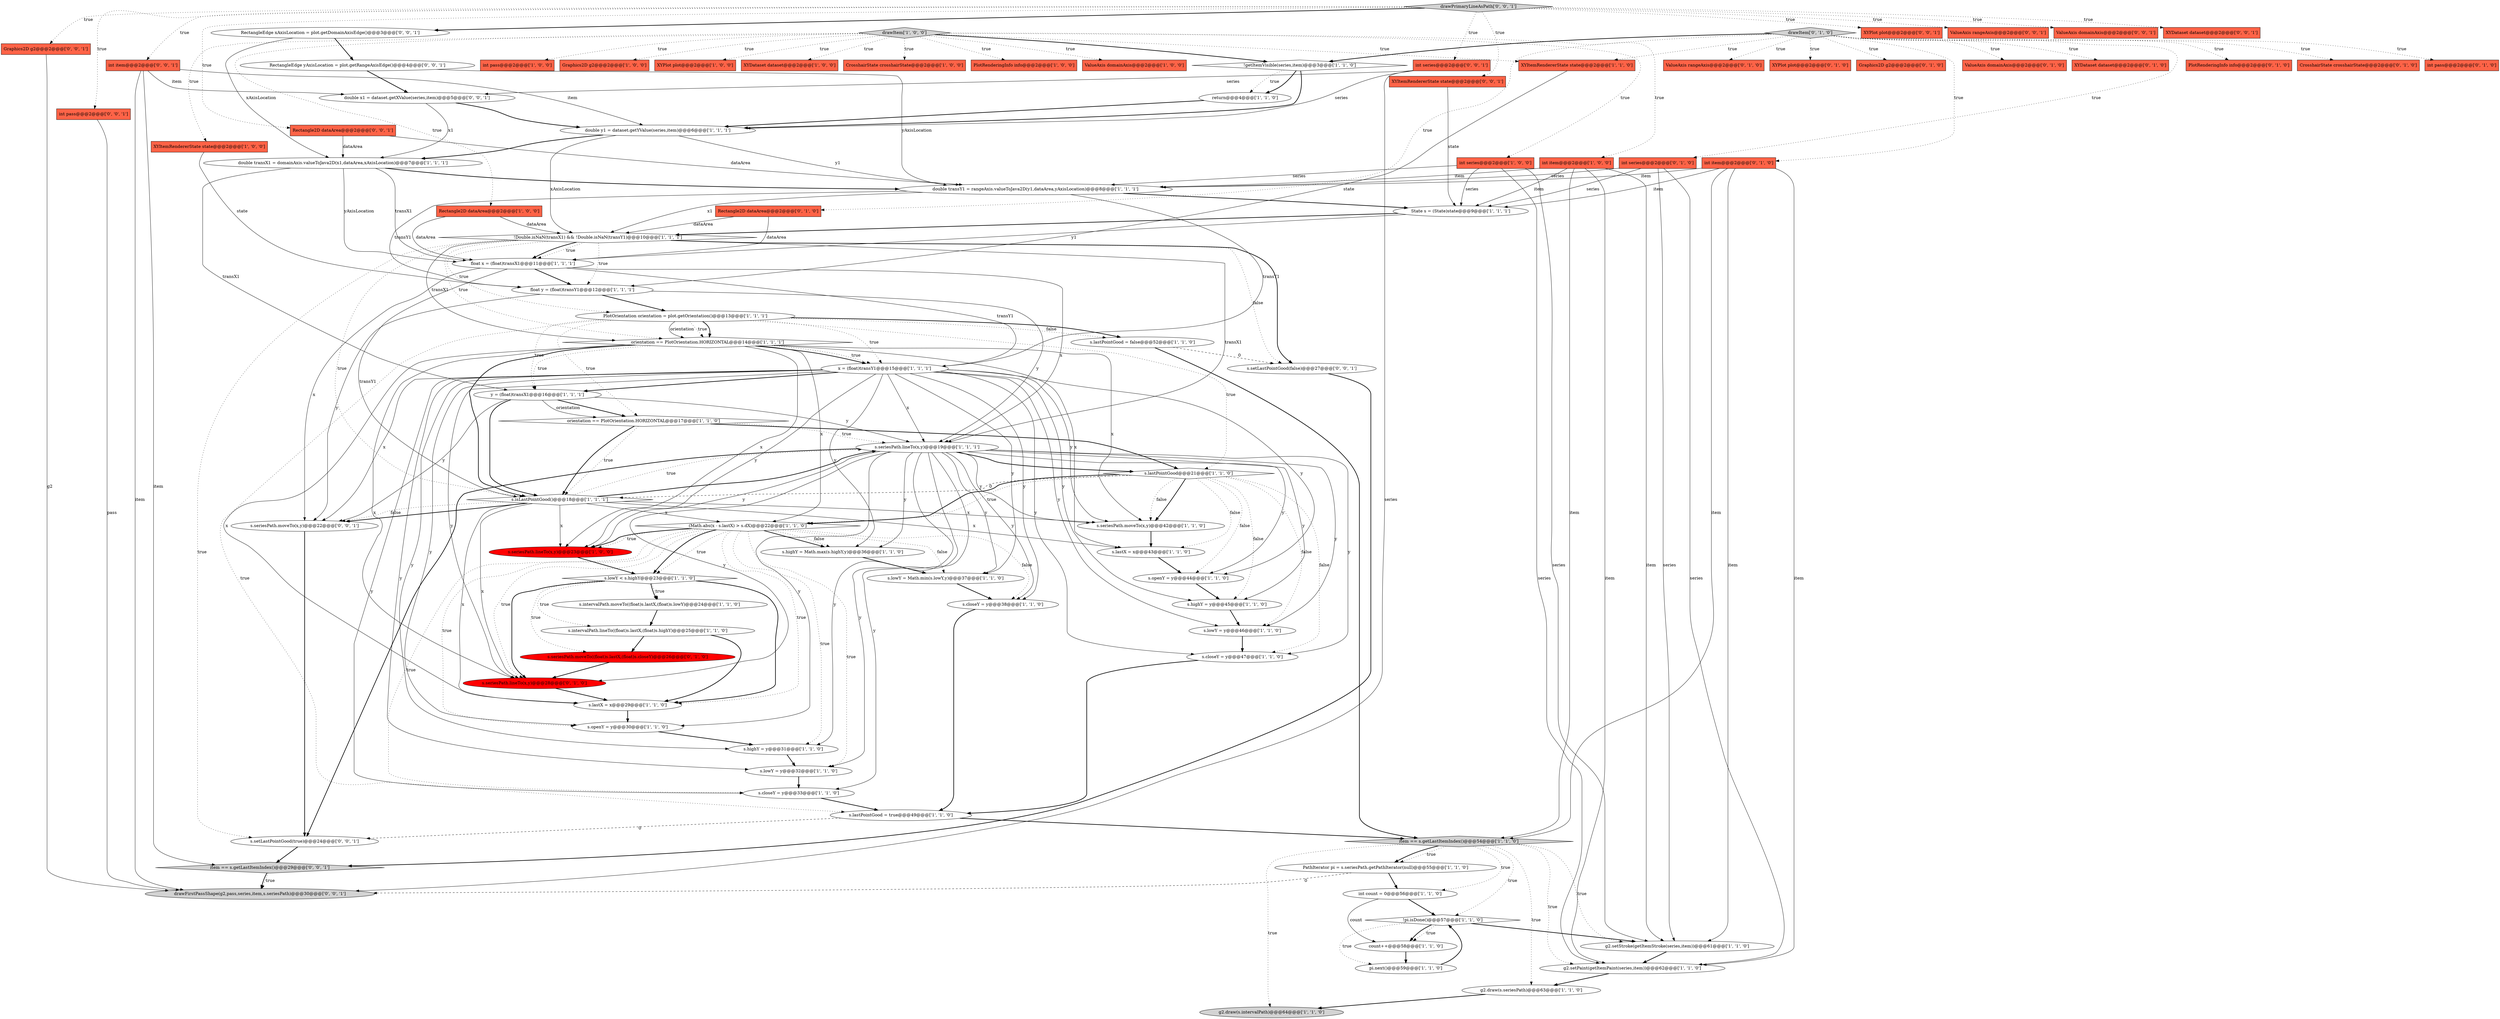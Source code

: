 digraph {
15 [style = filled, label = "PlotRenderingInfo info@@@2@@@['1', '0', '0']", fillcolor = tomato, shape = box image = "AAA0AAABBB1BBB"];
68 [style = filled, label = "PlotRenderingInfo info@@@2@@@['0', '1', '0']", fillcolor = tomato, shape = box image = "AAA0AAABBB2BBB"];
25 [style = filled, label = "s.lowY < s.highY@@@23@@@['1', '1', '0']", fillcolor = white, shape = diamond image = "AAA0AAABBB1BBB"];
83 [style = filled, label = "Graphics2D g2@@@2@@@['0', '0', '1']", fillcolor = tomato, shape = box image = "AAA0AAABBB3BBB"];
38 [style = filled, label = "ValueAxis domainAxis@@@2@@@['1', '0', '0']", fillcolor = tomato, shape = box image = "AAA0AAABBB1BBB"];
84 [style = filled, label = "XYPlot plot@@@2@@@['0', '0', '1']", fillcolor = tomato, shape = box image = "AAA0AAABBB3BBB"];
60 [style = filled, label = "XYItemRendererState state@@@2@@@['1', '1', '0']", fillcolor = tomato, shape = box image = "AAA0AAABBB1BBB"];
81 [style = filled, label = "ValueAxis rangeAxis@@@2@@@['0', '0', '1']", fillcolor = tomato, shape = box image = "AAA0AAABBB3BBB"];
22 [style = filled, label = "x = (float)transY1@@@15@@@['1', '1', '1']", fillcolor = white, shape = ellipse image = "AAA0AAABBB1BBB"];
1 [style = filled, label = "y = (float)transX1@@@16@@@['1', '1', '1']", fillcolor = white, shape = ellipse image = "AAA0AAABBB1BBB"];
73 [style = filled, label = "CrosshairState crosshairState@@@2@@@['0', '1', '0']", fillcolor = tomato, shape = box image = "AAA0AAABBB2BBB"];
49 [style = filled, label = "s.openY = y@@@30@@@['1', '1', '0']", fillcolor = white, shape = ellipse image = "AAA0AAABBB1BBB"];
6 [style = filled, label = "s.closeY = y@@@47@@@['1', '1', '0']", fillcolor = white, shape = ellipse image = "AAA0AAABBB1BBB"];
21 [style = filled, label = "s.isLastPointGood()@@@18@@@['1', '1', '1']", fillcolor = white, shape = diamond image = "AAA0AAABBB1BBB"];
9 [style = filled, label = "s.highY = Math.max(s.highY,y)@@@36@@@['1', '1', '0']", fillcolor = white, shape = ellipse image = "AAA0AAABBB1BBB"];
32 [style = filled, label = "orientation == PlotOrientation.HORIZONTAL@@@14@@@['1', '1', '1']", fillcolor = white, shape = diamond image = "AAA0AAABBB1BBB"];
51 [style = filled, label = "g2.draw(s.seriesPath)@@@63@@@['1', '1', '0']", fillcolor = white, shape = ellipse image = "AAA0AAABBB1BBB"];
8 [style = filled, label = "double transX1 = domainAxis.valueToJava2D(x1,dataArea,xAxisLocation)@@@7@@@['1', '1', '1']", fillcolor = white, shape = ellipse image = "AAA0AAABBB1BBB"];
57 [style = filled, label = "s.lastPointGood = false@@@52@@@['1', '1', '0']", fillcolor = white, shape = ellipse image = "AAA0AAABBB1BBB"];
93 [style = filled, label = "item == s.getLastItemIndex()@@@29@@@['0', '0', '1']", fillcolor = lightgray, shape = diamond image = "AAA0AAABBB3BBB"];
7 [style = filled, label = "s.closeY = y@@@38@@@['1', '1', '0']", fillcolor = white, shape = ellipse image = "AAA0AAABBB1BBB"];
43 [style = filled, label = "return@@@4@@@['1', '1', '0']", fillcolor = white, shape = ellipse image = "AAA0AAABBB1BBB"];
55 [style = filled, label = "s.lastPointGood = true@@@49@@@['1', '1', '0']", fillcolor = white, shape = ellipse image = "AAA0AAABBB1BBB"];
53 [style = filled, label = "s.lastPointGood@@@21@@@['1', '1', '0']", fillcolor = white, shape = diamond image = "AAA0AAABBB1BBB"];
44 [style = filled, label = "drawItem['1', '0', '0']", fillcolor = lightgray, shape = diamond image = "AAA0AAABBB1BBB"];
17 [style = filled, label = "!getItemVisible(series,item)@@@3@@@['1', '1', '0']", fillcolor = white, shape = diamond image = "AAA0AAABBB1BBB"];
66 [style = filled, label = "int pass@@@2@@@['0', '1', '0']", fillcolor = tomato, shape = box image = "AAA0AAABBB2BBB"];
33 [style = filled, label = "orientation == PlotOrientation.HORIZONTAL@@@17@@@['1', '1', '0']", fillcolor = white, shape = diamond image = "AAA0AAABBB1BBB"];
63 [style = filled, label = "ValueAxis rangeAxis@@@2@@@['0', '1', '0']", fillcolor = tomato, shape = box image = "AAA0AAABBB2BBB"];
62 [style = filled, label = "XYPlot plot@@@2@@@['0', '1', '0']", fillcolor = tomato, shape = box image = "AAA0AAABBB2BBB"];
4 [style = filled, label = "!pi.isDone()@@@57@@@['1', '1', '0']", fillcolor = white, shape = diamond image = "AAA0AAABBB1BBB"];
48 [style = filled, label = "!Double.isNaN(transX1) && !Double.isNaN(transY1)@@@10@@@['1', '1', '1']", fillcolor = white, shape = diamond image = "AAA0AAABBB1BBB"];
90 [style = filled, label = "drawPrimaryLineAsPath['0', '0', '1']", fillcolor = lightgray, shape = diamond image = "AAA0AAABBB3BBB"];
19 [style = filled, label = "double transY1 = rangeAxis.valueToJava2D(y1,dataArea,yAxisLocation)@@@8@@@['1', '1', '1']", fillcolor = white, shape = ellipse image = "AAA0AAABBB1BBB"];
14 [style = filled, label = "s.seriesPath.lineTo(x,y)@@@19@@@['1', '1', '1']", fillcolor = white, shape = ellipse image = "AAA0AAABBB1BBB"];
79 [style = filled, label = "RectangleEdge xAxisLocation = plot.getDomainAxisEdge()@@@3@@@['0', '0', '1']", fillcolor = white, shape = ellipse image = "AAA0AAABBB3BBB"];
3 [style = filled, label = "s.lowY = Math.min(s.lowY,y)@@@37@@@['1', '1', '0']", fillcolor = white, shape = ellipse image = "AAA0AAABBB1BBB"];
31 [style = filled, label = "double y1 = dataset.getYValue(series,item)@@@6@@@['1', '1', '1']", fillcolor = white, shape = ellipse image = "AAA0AAABBB1BBB"];
37 [style = filled, label = "g2.draw(s.intervalPath)@@@64@@@['1', '1', '0']", fillcolor = lightgray, shape = ellipse image = "AAA0AAABBB1BBB"];
88 [style = filled, label = "int item@@@2@@@['0', '0', '1']", fillcolor = tomato, shape = box image = "AAA0AAABBB3BBB"];
89 [style = filled, label = "s.seriesPath.moveTo(x,y)@@@22@@@['0', '0', '1']", fillcolor = white, shape = ellipse image = "AAA0AAABBB3BBB"];
27 [style = filled, label = "s.closeY = y@@@33@@@['1', '1', '0']", fillcolor = white, shape = ellipse image = "AAA0AAABBB1BBB"];
11 [style = filled, label = "g2.setStroke(getItemStroke(series,item))@@@61@@@['1', '1', '0']", fillcolor = white, shape = ellipse image = "AAA0AAABBB1BBB"];
76 [style = filled, label = "ValueAxis domainAxis@@@2@@@['0', '0', '1']", fillcolor = tomato, shape = box image = "AAA0AAABBB3BBB"];
78 [style = filled, label = "RectangleEdge yAxisLocation = plot.getRangeAxisEdge()@@@4@@@['0', '0', '1']", fillcolor = white, shape = ellipse image = "AAA0AAABBB3BBB"];
72 [style = filled, label = "int item@@@2@@@['0', '1', '0']", fillcolor = tomato, shape = box image = "AAA0AAABBB2BBB"];
70 [style = filled, label = "s.seriesPath.moveTo((float)s.lastX,(float)s.closeY)@@@26@@@['0', '1', '0']", fillcolor = red, shape = ellipse image = "AAA1AAABBB2BBB"];
75 [style = filled, label = "int series@@@2@@@['0', '0', '1']", fillcolor = tomato, shape = box image = "AAA0AAABBB3BBB"];
34 [style = filled, label = "int pass@@@2@@@['1', '0', '0']", fillcolor = tomato, shape = box image = "AAA0AAABBB1BBB"];
29 [style = filled, label = "int series@@@2@@@['1', '0', '0']", fillcolor = tomato, shape = box image = "AAA0AAABBB1BBB"];
65 [style = filled, label = "Graphics2D g2@@@2@@@['0', '1', '0']", fillcolor = tomato, shape = box image = "AAA0AAABBB2BBB"];
77 [style = filled, label = "drawFirstPassShape(g2,pass,series,item,s.seriesPath)@@@30@@@['0', '0', '1']", fillcolor = lightgray, shape = ellipse image = "AAA0AAABBB3BBB"];
71 [style = filled, label = "ValueAxis domainAxis@@@2@@@['0', '1', '0']", fillcolor = tomato, shape = box image = "AAA0AAABBB2BBB"];
2 [style = filled, label = "PathIterator pi = s.seriesPath.getPathIterator(null)@@@55@@@['1', '1', '0']", fillcolor = white, shape = ellipse image = "AAA0AAABBB1BBB"];
30 [style = filled, label = "g2.setPaint(getItemPaint(series,item))@@@62@@@['1', '1', '0']", fillcolor = white, shape = ellipse image = "AAA0AAABBB1BBB"];
13 [style = filled, label = "count++@@@58@@@['1', '1', '0']", fillcolor = white, shape = ellipse image = "AAA0AAABBB1BBB"];
67 [style = filled, label = "Rectangle2D dataArea@@@2@@@['0', '1', '0']", fillcolor = tomato, shape = box image = "AAA0AAABBB2BBB"];
85 [style = filled, label = "XYItemRendererState state@@@2@@@['0', '0', '1']", fillcolor = tomato, shape = box image = "AAA0AAABBB3BBB"];
23 [style = filled, label = "Rectangle2D dataArea@@@2@@@['1', '0', '0']", fillcolor = tomato, shape = box image = "AAA0AAABBB1BBB"];
74 [style = filled, label = "XYDataset dataset@@@2@@@['0', '1', '0']", fillcolor = tomato, shape = box image = "AAA0AAABBB2BBB"];
16 [style = filled, label = "PlotOrientation orientation = plot.getOrientation()@@@13@@@['1', '1', '1']", fillcolor = white, shape = ellipse image = "AAA0AAABBB1BBB"];
39 [style = filled, label = "s.lastX = x@@@43@@@['1', '1', '0']", fillcolor = white, shape = ellipse image = "AAA0AAABBB1BBB"];
18 [style = filled, label = "Graphics2D g2@@@2@@@['1', '0', '0']", fillcolor = tomato, shape = box image = "AAA0AAABBB1BBB"];
50 [style = filled, label = "s.highY = y@@@31@@@['1', '1', '0']", fillcolor = white, shape = ellipse image = "AAA0AAABBB1BBB"];
36 [style = filled, label = "s.seriesPath.moveTo(x,y)@@@42@@@['1', '1', '0']", fillcolor = white, shape = ellipse image = "AAA0AAABBB1BBB"];
56 [style = filled, label = "s.highY = y@@@45@@@['1', '1', '0']", fillcolor = white, shape = ellipse image = "AAA0AAABBB1BBB"];
46 [style = filled, label = "XYItemRendererState state@@@2@@@['1', '0', '0']", fillcolor = tomato, shape = box image = "AAA0AAABBB1BBB"];
86 [style = filled, label = "s.setLastPointGood(true)@@@24@@@['0', '0', '1']", fillcolor = white, shape = ellipse image = "AAA0AAABBB3BBB"];
10 [style = filled, label = "State s = (State)state@@@9@@@['1', '1', '1']", fillcolor = white, shape = ellipse image = "AAA0AAABBB1BBB"];
40 [style = filled, label = "pi.next()@@@59@@@['1', '1', '0']", fillcolor = white, shape = ellipse image = "AAA0AAABBB1BBB"];
24 [style = filled, label = "int count = 0@@@56@@@['1', '1', '0']", fillcolor = white, shape = ellipse image = "AAA0AAABBB1BBB"];
64 [style = filled, label = "drawItem['0', '1', '0']", fillcolor = lightgray, shape = diamond image = "AAA0AAABBB2BBB"];
91 [style = filled, label = "XYDataset dataset@@@2@@@['0', '0', '1']", fillcolor = tomato, shape = box image = "AAA0AAABBB3BBB"];
0 [style = filled, label = "XYPlot plot@@@2@@@['1', '0', '0']", fillcolor = tomato, shape = box image = "AAA0AAABBB1BBB"];
12 [style = filled, label = "XYDataset dataset@@@2@@@['1', '0', '0']", fillcolor = tomato, shape = box image = "AAA0AAABBB1BBB"];
61 [style = filled, label = "s.seriesPath.lineTo(x,y)@@@28@@@['0', '1', '0']", fillcolor = red, shape = ellipse image = "AAA1AAABBB2BBB"];
47 [style = filled, label = "float y = (float)transY1@@@12@@@['1', '1', '1']", fillcolor = white, shape = ellipse image = "AAA0AAABBB1BBB"];
45 [style = filled, label = "s.lowY = y@@@32@@@['1', '1', '0']", fillcolor = white, shape = ellipse image = "AAA0AAABBB1BBB"];
58 [style = filled, label = "s.intervalPath.lineTo((float)s.lastX,(float)s.highY)@@@25@@@['1', '1', '0']", fillcolor = white, shape = ellipse image = "AAA0AAABBB1BBB"];
80 [style = filled, label = "int pass@@@2@@@['0', '0', '1']", fillcolor = tomato, shape = box image = "AAA0AAABBB3BBB"];
5 [style = filled, label = "s.openY = y@@@44@@@['1', '1', '0']", fillcolor = white, shape = ellipse image = "AAA0AAABBB1BBB"];
20 [style = filled, label = "s.lowY = y@@@46@@@['1', '1', '0']", fillcolor = white, shape = ellipse image = "AAA0AAABBB1BBB"];
69 [style = filled, label = "int series@@@2@@@['0', '1', '0']", fillcolor = tomato, shape = box image = "AAA0AAABBB2BBB"];
92 [style = filled, label = "s.setLastPointGood(false)@@@27@@@['0', '0', '1']", fillcolor = white, shape = ellipse image = "AAA0AAABBB3BBB"];
82 [style = filled, label = "double x1 = dataset.getXValue(series,item)@@@5@@@['0', '0', '1']", fillcolor = white, shape = ellipse image = "AAA0AAABBB3BBB"];
54 [style = filled, label = "s.intervalPath.moveTo((float)s.lastX,(float)s.lowY)@@@24@@@['1', '1', '0']", fillcolor = white, shape = ellipse image = "AAA0AAABBB1BBB"];
87 [style = filled, label = "Rectangle2D dataArea@@@2@@@['0', '0', '1']", fillcolor = tomato, shape = box image = "AAA0AAABBB3BBB"];
41 [style = filled, label = "float x = (float)transX1@@@11@@@['1', '1', '1']", fillcolor = white, shape = ellipse image = "AAA0AAABBB1BBB"];
26 [style = filled, label = "s.lastX = x@@@29@@@['1', '1', '0']", fillcolor = white, shape = ellipse image = "AAA0AAABBB1BBB"];
28 [style = filled, label = "s.seriesPath.lineTo(x,y)@@@23@@@['1', '0', '0']", fillcolor = red, shape = ellipse image = "AAA1AAABBB1BBB"];
59 [style = filled, label = "(Math.abs(x - s.lastX) > s.dX)@@@22@@@['1', '1', '0']", fillcolor = white, shape = diamond image = "AAA0AAABBB1BBB"];
42 [style = filled, label = "int item@@@2@@@['1', '0', '0']", fillcolor = tomato, shape = box image = "AAA0AAABBB1BBB"];
35 [style = filled, label = "CrosshairState crosshairState@@@2@@@['1', '0', '0']", fillcolor = tomato, shape = box image = "AAA0AAABBB1BBB"];
52 [style = filled, label = "item == s.getLastItemIndex()@@@54@@@['1', '1', '0']", fillcolor = lightgray, shape = diamond image = "AAA0AAABBB1BBB"];
40->4 [style = bold, label=""];
32->22 [style = bold, label=""];
14->6 [style = solid, label="y"];
64->73 [style = dotted, label="true"];
16->57 [style = dotted, label="false"];
21->89 [style = dotted, label="false"];
8->1 [style = solid, label="transX1"];
59->9 [style = bold, label=""];
48->92 [style = dotted, label="false"];
45->27 [style = bold, label=""];
69->10 [style = solid, label="series"];
53->59 [style = dotted, label="true"];
52->37 [style = dotted, label="true"];
64->74 [style = dotted, label="true"];
90->91 [style = dotted, label="true"];
52->51 [style = dotted, label="true"];
33->14 [style = dotted, label="true"];
22->20 [style = solid, label="y"];
14->28 [style = solid, label="y"];
53->39 [style = dotted, label="false"];
44->12 [style = dotted, label="true"];
29->19 [style = solid, label="series"];
82->8 [style = solid, label="x1"];
75->82 [style = solid, label="series"];
42->30 [style = solid, label="item"];
21->39 [style = solid, label="x"];
1->33 [style = solid, label="orientation"];
88->82 [style = solid, label="item"];
14->86 [style = bold, label=""];
53->36 [style = bold, label=""];
32->36 [style = solid, label="x"];
72->11 [style = solid, label="item"];
1->33 [style = bold, label=""];
44->34 [style = dotted, label="true"];
1->21 [style = bold, label=""];
59->7 [style = dotted, label="false"];
90->87 [style = dotted, label="true"];
69->11 [style = solid, label="series"];
23->48 [style = solid, label="dataArea"];
50->45 [style = bold, label=""];
22->89 [style = solid, label="x"];
28->25 [style = bold, label=""];
16->32 [style = dotted, label="true"];
52->30 [style = dotted, label="true"];
22->56 [style = solid, label="y"];
32->59 [style = solid, label="x"];
2->24 [style = bold, label=""];
32->61 [style = solid, label="x"];
14->56 [style = solid, label="y"];
22->7 [style = solid, label="y"];
90->75 [style = dotted, label="true"];
60->47 [style = solid, label="state"];
53->36 [style = dotted, label="false"];
48->14 [style = solid, label="transX1"];
64->60 [style = dotted, label="true"];
48->21 [style = dotted, label="true"];
64->65 [style = dotted, label="true"];
14->27 [style = solid, label="y"];
31->48 [style = solid, label="xAxisLocation"];
23->41 [style = solid, label="dataArea"];
22->6 [style = solid, label="y"];
61->26 [style = bold, label=""];
48->41 [style = bold, label=""];
59->61 [style = dotted, label="true"];
29->11 [style = solid, label="series"];
14->45 [style = solid, label="y"];
48->92 [style = bold, label=""];
21->89 [style = bold, label=""];
64->62 [style = dotted, label="true"];
22->36 [style = solid, label="y"];
19->47 [style = solid, label="transY1"];
44->46 [style = dotted, label="true"];
42->11 [style = solid, label="item"];
26->49 [style = bold, label=""];
19->48 [style = solid, label="x1"];
41->21 [style = solid, label="transY1"];
59->49 [style = dotted, label="true"];
10->48 [style = bold, label=""];
16->32 [style = bold, label=""];
13->40 [style = bold, label=""];
83->77 [style = solid, label="g2"];
58->70 [style = bold, label=""];
7->55 [style = bold, label=""];
72->10 [style = solid, label="item"];
25->54 [style = dotted, label="true"];
44->17 [style = bold, label=""];
90->83 [style = dotted, label="true"];
44->35 [style = dotted, label="true"];
16->33 [style = dotted, label="true"];
90->81 [style = dotted, label="true"];
54->58 [style = bold, label=""];
29->10 [style = solid, label="series"];
53->6 [style = dotted, label="false"];
44->15 [style = dotted, label="true"];
4->13 [style = dotted, label="true"];
41->22 [style = solid, label="transY1"];
24->13 [style = solid, label="count"];
48->47 [style = dotted, label="true"];
16->1 [style = dotted, label="true"];
44->42 [style = dotted, label="true"];
3->7 [style = bold, label=""];
52->2 [style = dotted, label="true"];
44->38 [style = dotted, label="true"];
64->71 [style = dotted, label="true"];
25->26 [style = bold, label=""];
44->18 [style = dotted, label="true"];
17->43 [style = dotted, label="true"];
75->31 [style = solid, label="series"];
78->19 [style = solid, label="yAxisLocation"];
16->32 [style = solid, label="orientation"];
44->23 [style = dotted, label="true"];
48->86 [style = dotted, label="true"];
10->41 [style = solid, label="y1"];
29->30 [style = solid, label="series"];
59->28 [style = bold, label=""];
47->89 [style = solid, label="y"];
90->79 [style = bold, label=""];
78->82 [style = bold, label=""];
42->52 [style = solid, label="item"];
92->93 [style = bold, label=""];
48->41 [style = dotted, label="true"];
85->10 [style = solid, label="state"];
47->16 [style = bold, label=""];
11->30 [style = bold, label=""];
8->41 [style = solid, label="yAxisLocation"];
44->29 [style = dotted, label="true"];
70->61 [style = bold, label=""];
8->41 [style = solid, label="transX1"];
14->20 [style = solid, label="y"];
93->77 [style = bold, label=""];
59->25 [style = bold, label=""];
69->19 [style = solid, label="series"];
64->17 [style = bold, label=""];
22->9 [style = solid, label="y"];
64->67 [style = dotted, label="true"];
21->61 [style = solid, label="x"];
16->55 [style = dotted, label="true"];
53->20 [style = dotted, label="false"];
48->16 [style = dotted, label="true"];
39->5 [style = bold, label=""];
2->77 [style = dashed, label="0"];
67->48 [style = solid, label="dataArea"];
14->50 [style = solid, label="y"];
67->41 [style = solid, label="dataArea"];
47->14 [style = solid, label="y"];
4->13 [style = bold, label=""];
89->86 [style = bold, label=""];
14->7 [style = solid, label="y"];
21->36 [style = solid, label="x"];
90->85 [style = dotted, label="true"];
19->10 [style = bold, label=""];
72->52 [style = solid, label="item"];
88->77 [style = solid, label="item"];
90->88 [style = dotted, label="true"];
36->39 [style = bold, label=""];
49->50 [style = bold, label=""];
44->0 [style = dotted, label="true"];
22->61 [style = solid, label="y"];
79->8 [style = solid, label="xAxisLocation"];
16->53 [style = dotted, label="true"];
59->27 [style = dotted, label="true"];
17->43 [style = bold, label=""];
6->55 [style = bold, label=""];
59->50 [style = dotted, label="true"];
93->77 [style = dotted, label="true"];
51->37 [style = bold, label=""];
33->21 [style = dotted, label="true"];
64->66 [style = dotted, label="true"];
27->55 [style = bold, label=""];
1->14 [style = solid, label="y"];
59->28 [style = dotted, label="true"];
46->47 [style = solid, label="state"];
14->61 [style = solid, label="y"];
88->31 [style = solid, label="item"];
48->32 [style = dotted, label="true"];
87->19 [style = solid, label="dataArea"];
21->59 [style = solid, label="x"];
9->3 [style = bold, label=""];
90->84 [style = dotted, label="true"];
59->9 [style = dotted, label="false"];
41->47 [style = bold, label=""];
22->1 [style = bold, label=""];
52->24 [style = dotted, label="true"];
58->26 [style = bold, label=""];
55->52 [style = bold, label=""];
22->50 [style = solid, label="y"];
14->3 [style = solid, label="y"];
59->25 [style = dotted, label="true"];
32->1 [style = dotted, label="true"];
31->8 [style = bold, label=""];
14->53 [style = bold, label=""];
48->32 [style = solid, label="transX1"];
25->54 [style = bold, label=""];
44->60 [style = dotted, label="true"];
43->31 [style = bold, label=""];
21->14 [style = bold, label=""];
32->22 [style = dotted, label="true"];
14->36 [style = solid, label="y"];
53->56 [style = dotted, label="false"];
1->89 [style = solid, label="y"];
32->21 [style = bold, label=""];
52->11 [style = dotted, label="true"];
80->77 [style = solid, label="pass"];
22->27 [style = solid, label="y"];
64->72 [style = dotted, label="true"];
5->56 [style = bold, label=""];
4->40 [style = dotted, label="true"];
31->19 [style = solid, label="y1"];
8->19 [style = bold, label=""];
17->31 [style = bold, label=""];
57->92 [style = dashed, label="0"];
59->45 [style = dotted, label="true"];
22->3 [style = solid, label="y"];
22->49 [style = solid, label="y"];
90->80 [style = dotted, label="true"];
42->10 [style = solid, label="item"];
59->3 [style = dotted, label="false"];
25->58 [style = dotted, label="true"];
90->76 [style = dotted, label="true"];
53->21 [style = dashed, label="0"];
52->2 [style = bold, label=""];
20->6 [style = bold, label=""];
16->22 [style = dotted, label="true"];
41->14 [style = solid, label="x"];
22->45 [style = solid, label="y"];
22->28 [style = solid, label="y"];
33->53 [style = bold, label=""];
21->26 [style = solid, label="x"];
32->28 [style = solid, label="x"];
19->22 [style = solid, label="transY1"];
57->52 [style = bold, label=""];
30->51 [style = bold, label=""];
22->14 [style = solid, label="x"];
86->93 [style = bold, label=""];
88->93 [style = solid, label="item"];
14->5 [style = solid, label="y"];
75->77 [style = solid, label="series"];
53->5 [style = dotted, label="false"];
21->28 [style = solid, label="x"];
24->4 [style = bold, label=""];
53->59 [style = bold, label=""];
79->78 [style = bold, label=""];
42->19 [style = solid, label="item"];
14->9 [style = solid, label="y"];
59->26 [style = dotted, label="true"];
16->57 [style = bold, label=""];
64->69 [style = dotted, label="true"];
41->89 [style = solid, label="x"];
32->26 [style = solid, label="x"];
21->14 [style = dotted, label="true"];
14->49 [style = solid, label="y"];
82->31 [style = bold, label=""];
64->68 [style = dotted, label="true"];
25->61 [style = bold, label=""];
72->19 [style = solid, label="item"];
72->30 [style = solid, label="item"];
52->4 [style = dotted, label="true"];
64->63 [style = dotted, label="true"];
56->20 [style = bold, label=""];
25->70 [style = dotted, label="true"];
22->5 [style = solid, label="y"];
87->8 [style = solid, label="dataArea"];
33->21 [style = bold, label=""];
69->30 [style = solid, label="series"];
4->11 [style = bold, label=""];
55->86 [style = dashed, label="0"];
32->39 [style = solid, label="x"];
}
